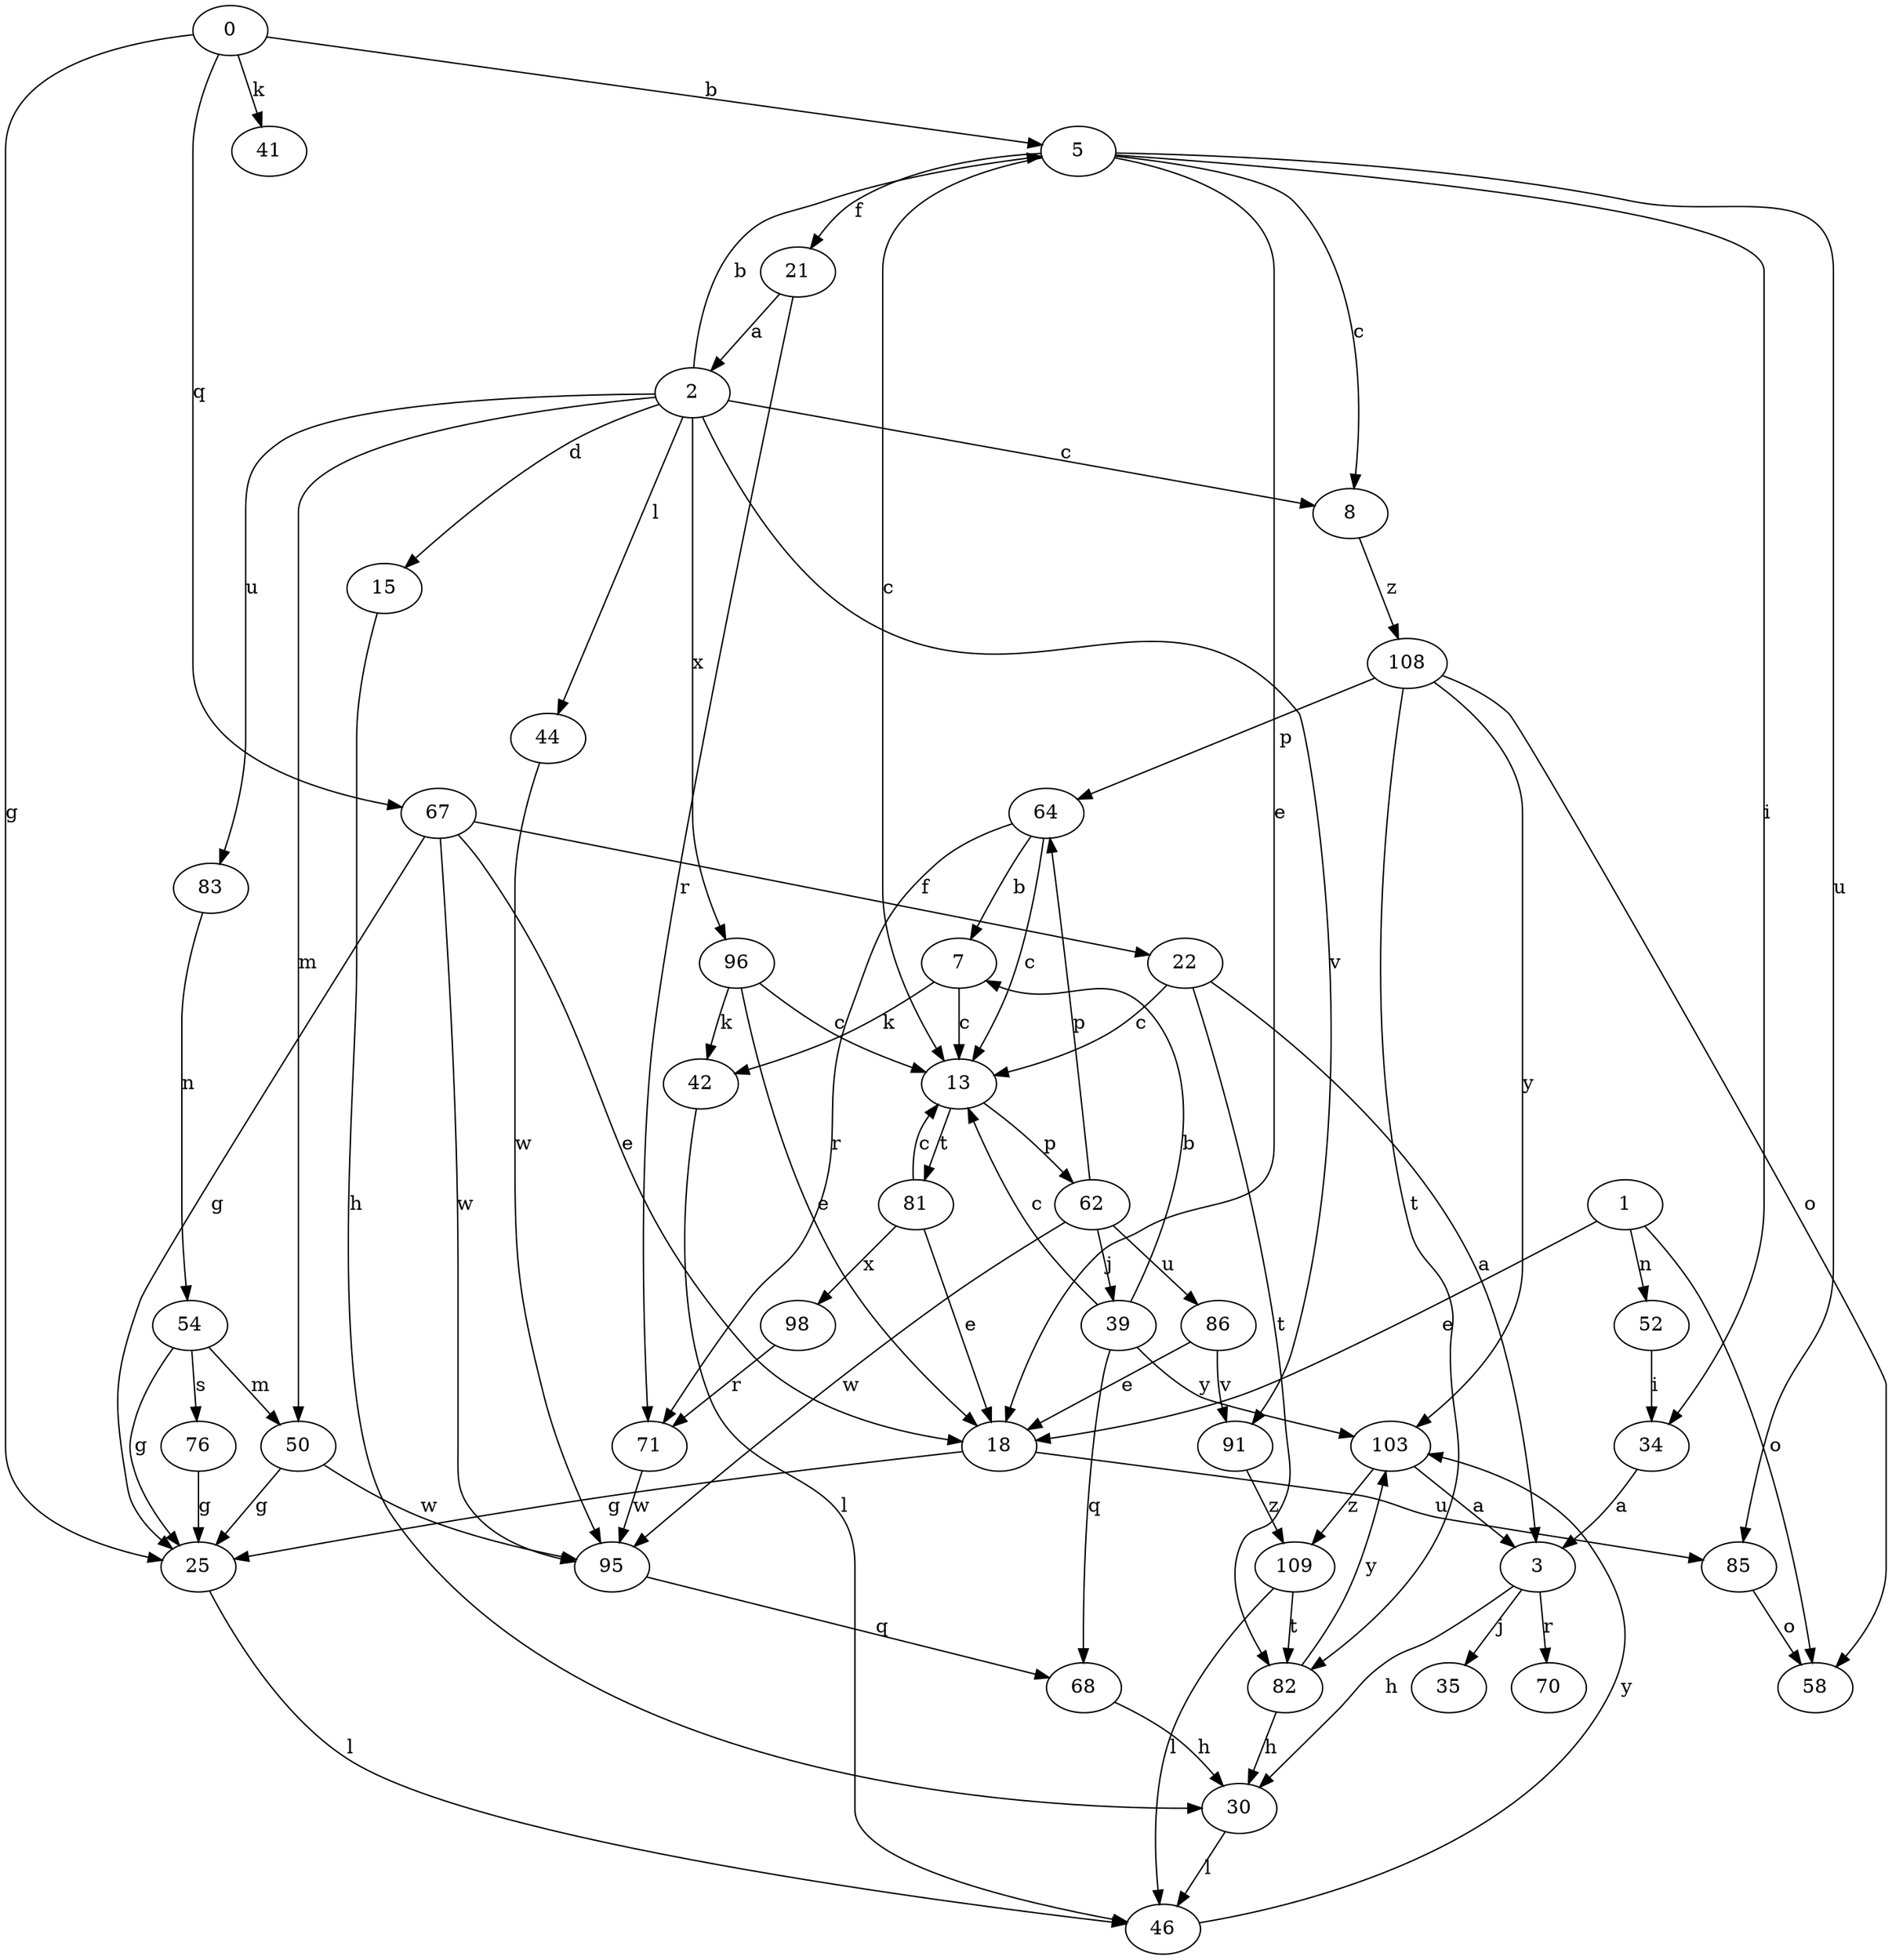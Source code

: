 strict digraph  {
0;
1;
2;
3;
5;
7;
8;
13;
15;
18;
21;
22;
25;
30;
34;
35;
39;
41;
42;
44;
46;
50;
52;
54;
58;
62;
64;
67;
68;
70;
71;
76;
81;
82;
83;
85;
86;
91;
95;
96;
98;
103;
108;
109;
0 -> 5  [label=b];
0 -> 25  [label=g];
0 -> 41  [label=k];
0 -> 67  [label=q];
1 -> 18  [label=e];
1 -> 52  [label=n];
1 -> 58  [label=o];
2 -> 5  [label=b];
2 -> 8  [label=c];
2 -> 15  [label=d];
2 -> 44  [label=l];
2 -> 50  [label=m];
2 -> 83  [label=u];
2 -> 91  [label=v];
2 -> 96  [label=x];
3 -> 30  [label=h];
3 -> 35  [label=j];
3 -> 70  [label=r];
5 -> 8  [label=c];
5 -> 13  [label=c];
5 -> 18  [label=e];
5 -> 21  [label=f];
5 -> 34  [label=i];
5 -> 85  [label=u];
7 -> 13  [label=c];
7 -> 42  [label=k];
8 -> 108  [label=z];
13 -> 62  [label=p];
13 -> 81  [label=t];
15 -> 30  [label=h];
18 -> 25  [label=g];
18 -> 85  [label=u];
21 -> 2  [label=a];
21 -> 71  [label=r];
22 -> 3  [label=a];
22 -> 13  [label=c];
22 -> 82  [label=t];
25 -> 46  [label=l];
30 -> 46  [label=l];
34 -> 3  [label=a];
39 -> 7  [label=b];
39 -> 13  [label=c];
39 -> 68  [label=q];
39 -> 103  [label=y];
42 -> 46  [label=l];
44 -> 95  [label=w];
46 -> 103  [label=y];
50 -> 25  [label=g];
50 -> 95  [label=w];
52 -> 34  [label=i];
54 -> 25  [label=g];
54 -> 50  [label=m];
54 -> 76  [label=s];
62 -> 39  [label=j];
62 -> 64  [label=p];
62 -> 86  [label=u];
62 -> 95  [label=w];
64 -> 7  [label=b];
64 -> 13  [label=c];
64 -> 71  [label=r];
67 -> 18  [label=e];
67 -> 22  [label=f];
67 -> 25  [label=g];
67 -> 95  [label=w];
68 -> 30  [label=h];
71 -> 95  [label=w];
76 -> 25  [label=g];
81 -> 13  [label=c];
81 -> 18  [label=e];
81 -> 98  [label=x];
82 -> 30  [label=h];
82 -> 103  [label=y];
83 -> 54  [label=n];
85 -> 58  [label=o];
86 -> 18  [label=e];
86 -> 91  [label=v];
91 -> 109  [label=z];
95 -> 68  [label=q];
96 -> 13  [label=c];
96 -> 18  [label=e];
96 -> 42  [label=k];
98 -> 71  [label=r];
103 -> 3  [label=a];
103 -> 109  [label=z];
108 -> 58  [label=o];
108 -> 64  [label=p];
108 -> 82  [label=t];
108 -> 103  [label=y];
109 -> 46  [label=l];
109 -> 82  [label=t];
}
